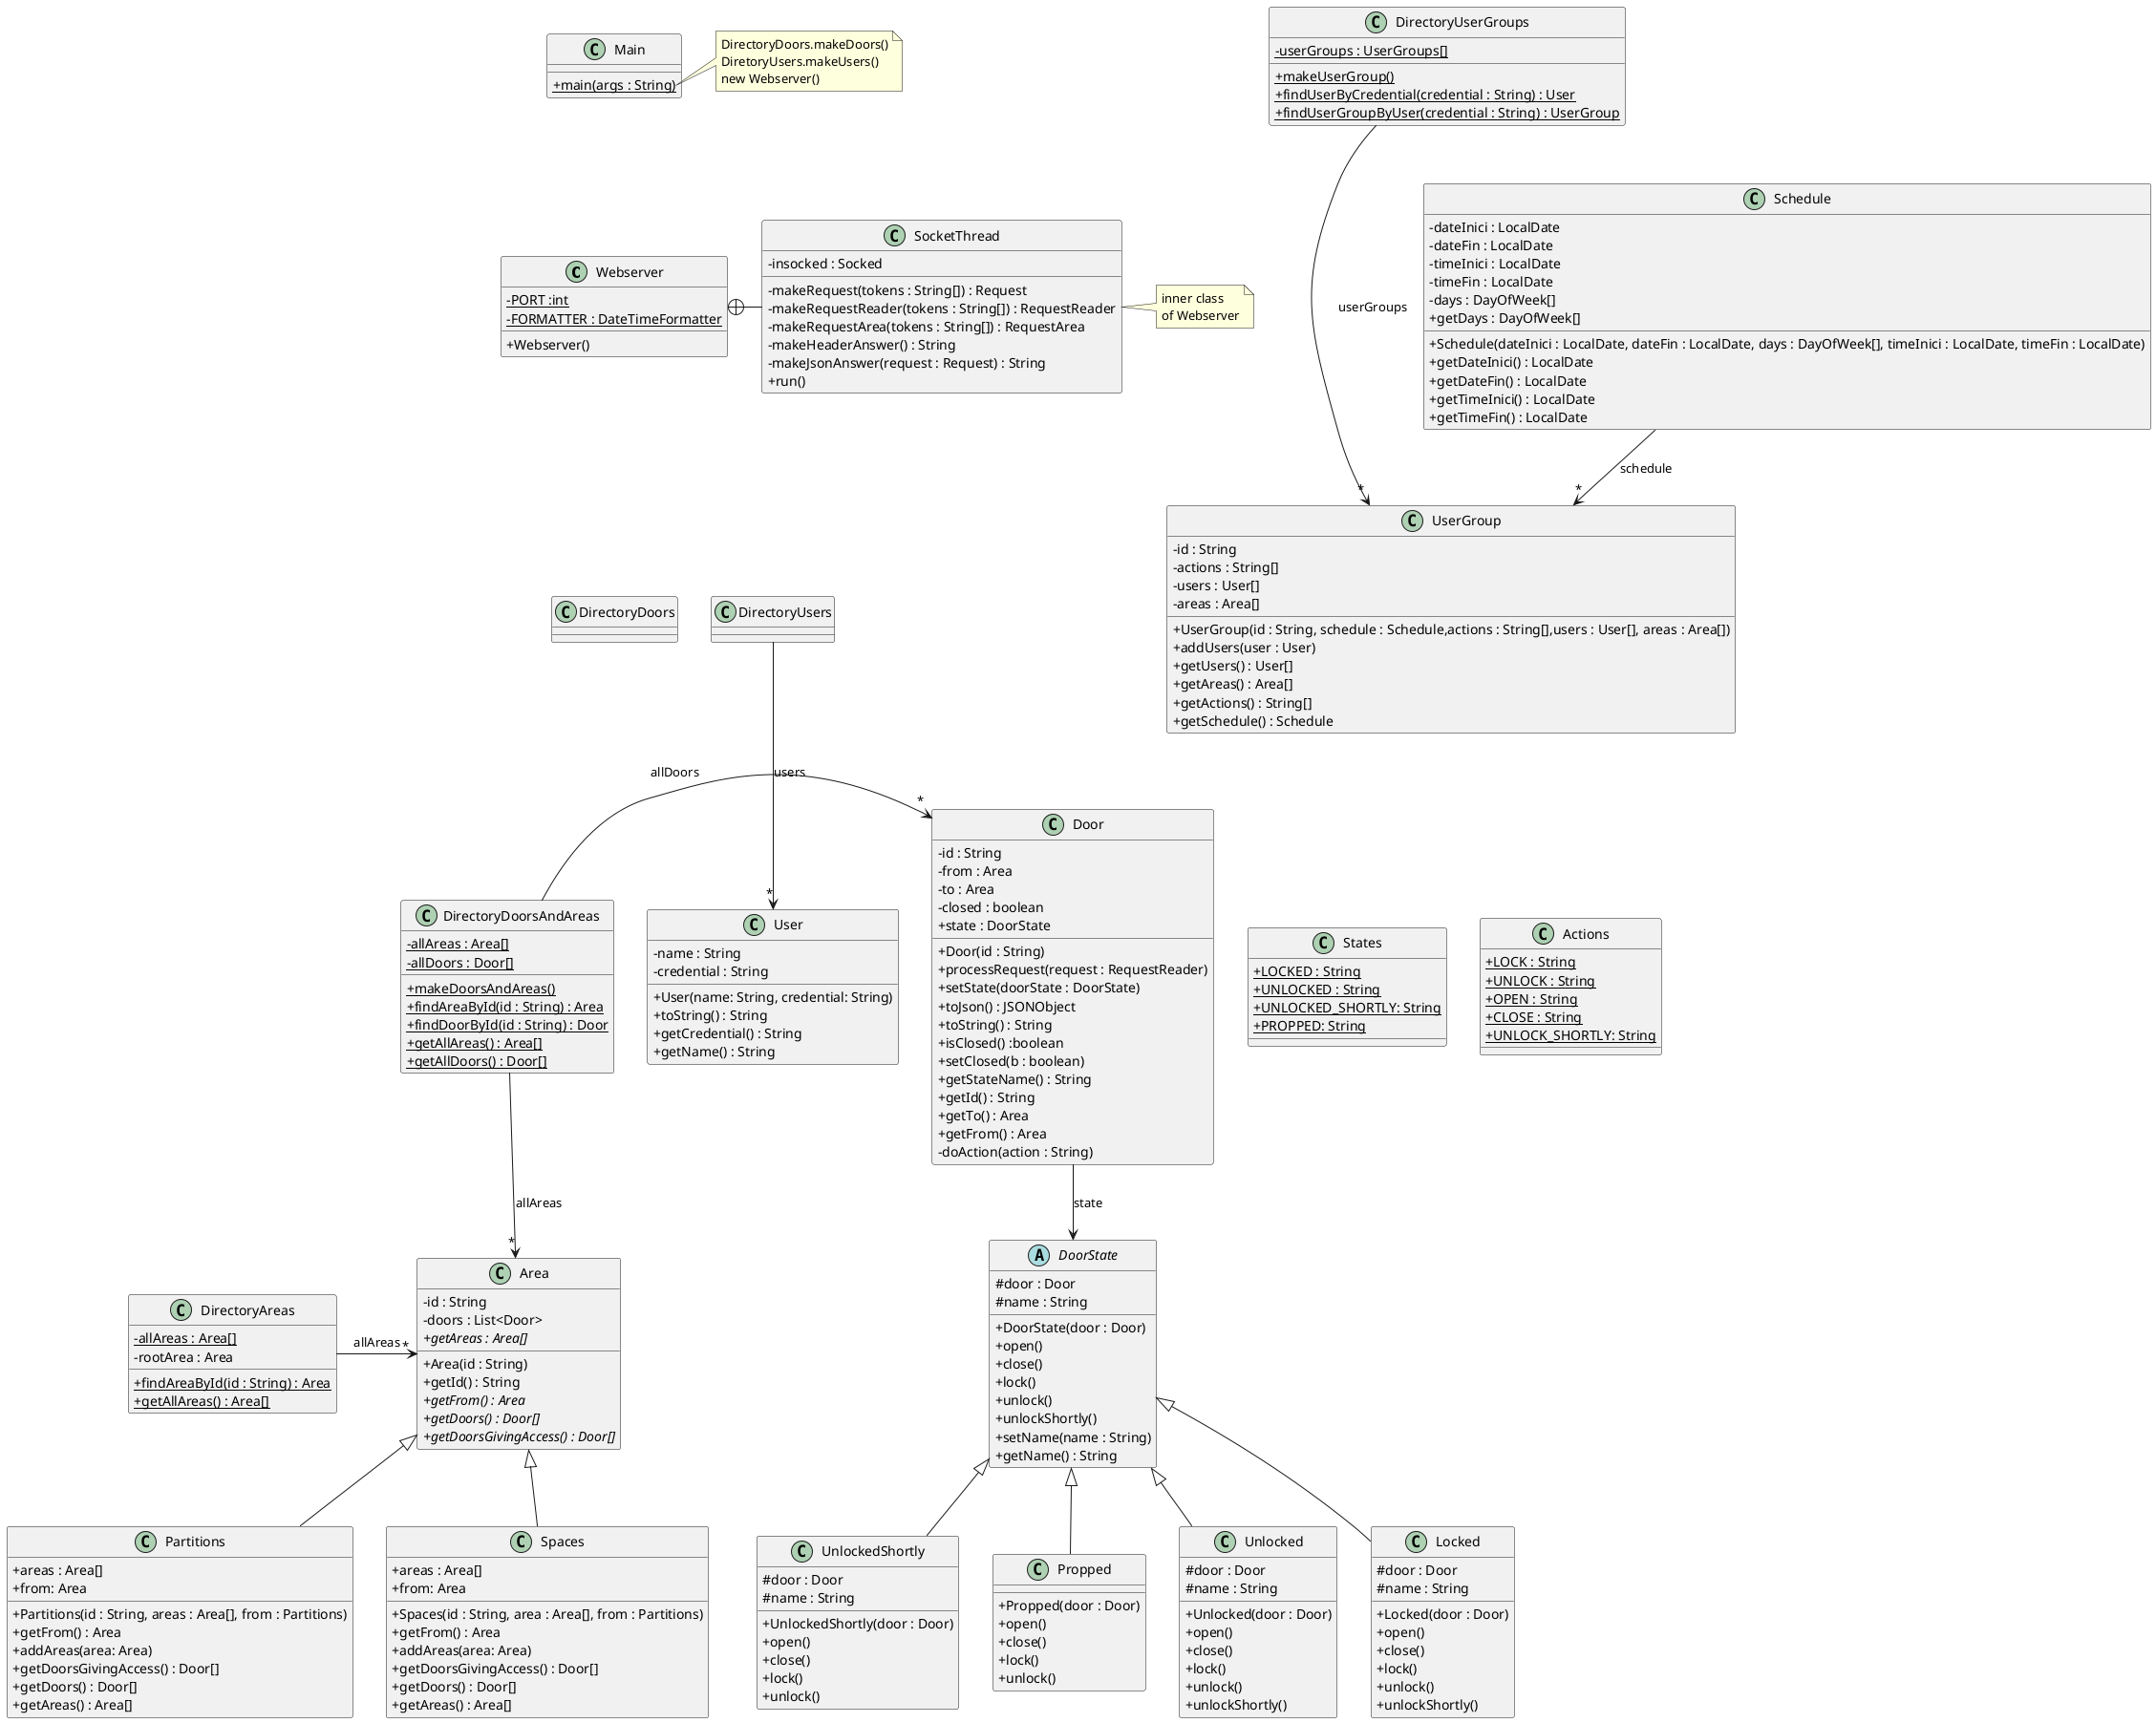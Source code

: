 @startuml
'https://plantuml.com/class-diagram
skinparam classAttributeIconSize 0

class Webserver {
- {static} PORT :int
- {static} FORMATTER : DateTimeFormatter
+ Webserver()
}

class SocketThread {
- insocked : Socked
- makeRequest(tokens : String[]) : Request
- makeRequestReader(tokens : String[]) : RequestReader
- makeRequestArea(tokens : String[]) : RequestArea
- makeHeaderAnswer() : String
- makeJsonAnswer(request : Request) : String
+ run()
}

Webserver +-right- SocketThread

note right of SocketThread
inner class
of Webserver
end note

class DirectoryUserGroups {
- {static} userGroups : UserGroups[]
+ {static} makeUserGroup()
+ {static} findUserByCredential(credential : String) : User
+ {static} findUserGroupByUser(credential : String) : UserGroup
}

class UserGroup {
- id : String
- actions : String[]
- users : User[]
- areas : Area[]
+ UserGroup(id : String, schedule : Schedule,actions : String[],users : User[], areas : Area[])
+ addUsers(user : User)
+ getUsers() : User[]
+ getAreas() : Area[]
+ getActions() : String[]
+ getSchedule() : Schedule

}
DirectoryUserGroups --> "*" UserGroup : "userGroups"
DirectoryUsers --> "*" User : "users"
Schedule --> "*" UserGroup : schedule

class Door {
- id : String
- from : Area
- to : Area
- closed : boolean
+ state : DoorState
+ Door(id : String)
+ processRequest(request : RequestReader)
+ setState(doorState : DoorState)
+ toJson() : JSONObject
+ toString() : String
+ isClosed() :boolean
+ setClosed(b : boolean)
+ getStateName() : String
+ getId() : String
+ getTo() : Area
+ getFrom() : Area
- doAction(action : String)
}

abstract class DoorState{
#door : Door
#name : String
+ DoorState(door : Door)
+ open()
+ close()
+ lock()
+ unlock()
+ unlockShortly()
+ setName(name : String)
+ getName() : String
}

class Unlocked extends DoorState {
#door : Door
#name : String
+ Unlocked(door : Door)
+ open()
+ close()
+ lock()
+ unlock()
+ unlockShortly()
}

class Locked extends DoorState {
#door : Door
#name : String
+ Locked(door : Door)
+ open()
+ close()
+ lock()
+ unlock()
+ unlockShortly()
}

class UnlockedShortly extends DoorState {
#door : Door
#name : String
+ UnlockedShortly(door : Door)
+ open()
+ close()
+ lock()
+ unlock()
}

class States {
+ {static} LOCKED : String
+ {static} UNLOCKED : String
+ {static} UNLOCKED_SHORTLY: String
+ {static} PROPPED: String
}

class Actions {
+ {static} LOCK : String
+ {static} UNLOCK : String
+ {static} OPEN : String
+ {static} CLOSE : String
+ {static} UNLOCK_SHORTLY: String
}

class User {
- name : String
- credential : String
+ User(name: String, credential: String)
+ toString() : String
+ getCredential() : String
+ getName() : String
}


class Area {
- id : String
- doors : List<Door>
+ Area(id : String)
+ getId() : String
+ {abstract} getFrom() : Area
+ {abstract} getDoors() : Door[]
+ {abstract} getDoorsGivingAccess() : Door[]
+ {abstract} getAreas : Area[]
}

class Partitions extends Area {
+ areas : Area[]
+ from: Area
+ Partitions(id : String, areas : Area[], from : Partitions)
+ getFrom() : Area
+ addAreas(area: Area)
+ getDoorsGivingAccess() : Door[]
+ getDoors() : Door[]
+ getAreas() : Area[]
}

class Propped extends DoorState {
+ Propped(door : Door)
+ open()
+ close()
+ lock()
+ unlock()
}

class Schedule {
- dateInici : LocalDate
- dateFin : LocalDate
- timeInici : LocalDate
- timeFin : LocalDate
- days : DayOfWeek[]
+ Schedule(dateInici : LocalDate, dateFin : LocalDate, days : DayOfWeek[], timeInici : LocalDate, timeFin : LocalDate)
+ getDateInici() : LocalDate
+ getDateFin() : LocalDate
+ getTimeInici() : LocalDate
+ getTimeFin() : LocalDate
+ getDays : DayOfWeek[]
}

class Spaces extends Area {
+ areas : Area[]
+ from: Area
+ Spaces(id : String, area : Area[], from : Partitions)
+  getFrom() : Area
+ addAreas(area: Area)
+ getDoorsGivingAccess() : Door[]
+ getDoors() : Door[]
+ getAreas() : Area[]
}

class DirectoryAreas {
- {static} allAreas : Area[]
- rootArea : Area
+ {static} findAreaById(id : String) : Area
+ {static} getAllAreas() : Area[]
}

DirectoryAreas --> "*" Area : "allAreas"

class DirectoryDoorsAndAreas {
- {static} allAreas : Area[]
- {static} allDoors : Door[]
+ {static} makeDoorsAndAreas()
+ {static} findAreaById(id : String) : Area
+ {static} findDoorById(id : String) : Door
+ {static} getAllAreas() : Area[]
+ {static} getAllDoors() : Door[]
}
DirectoryDoorsAndAreas --> "*" Area : "allAreas"
DirectoryDoorsAndAreas --> "*" Door : "allDoors"


class Main {
+ {static} main(args : String)
}

note right of Main::main
DirectoryDoors.makeDoors()
DiretoryUsers.makeUsers()
new Webserver()
end note

DirectoryUserGroups -[hidden]down- Schedule
DirectoryDoorsAndAreas -[hidden]left- Door
DirectoryAreas -[hidden]right- Area
Area -[hidden]up- User
Main -[hidden]down- Webserver
Webserver -[hidden]down- DirectoryDoors
DirectoryDoors -[hidden]right- DirectoryUsers
Door -down-> DoorState : state
Door -[hidden]right- States
States -[hidden]right- Actions
@enduml